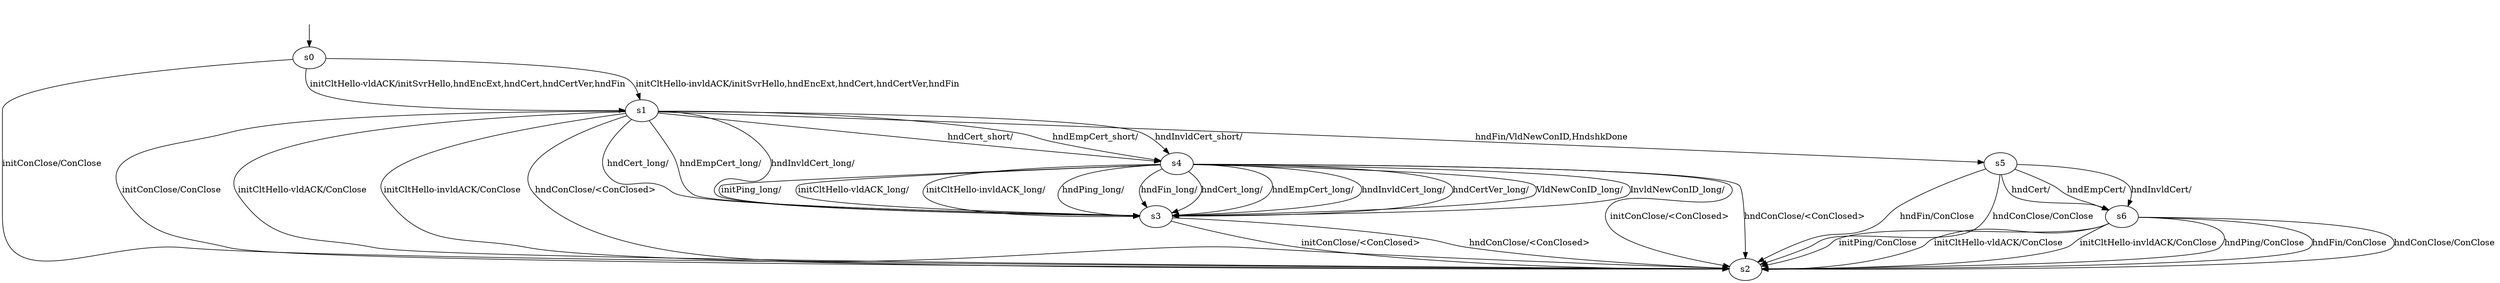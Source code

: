 digraph "xquicModels/xquic-BWRCA-CS-0/learnedModel" {
s0 [label=s0];
s1 [label=s1];
s2 [label=s2];
s3 [label=s3];
s4 [label=s4];
s5 [label=s5];
s6 [label=s6];
s0 -> s2  [label="initConClose/ConClose "];
s0 -> s1  [label="initCltHello-vldACK/initSvrHello,hndEncExt,hndCert,hndCertVer,hndFin "];
s0 -> s1  [label="initCltHello-invldACK/initSvrHello,hndEncExt,hndCert,hndCertVer,hndFin "];
s1 -> s2  [label="initConClose/ConClose "];
s1 -> s2  [label="initCltHello-vldACK/ConClose "];
s1 -> s2  [label="initCltHello-invldACK/ConClose "];
s1 -> s5  [label="hndFin/VldNewConID,HndshkDone "];
s1 -> s2  [label="hndConClose/<ConClosed> "];
s1 -> s4  [label="hndCert_short/ "];
s1 -> s4  [label="hndEmpCert_short/ "];
s1 -> s4  [label="hndInvldCert_short/ "];
s1 -> s3  [label="hndCert_long/ "];
s1 -> s3  [label="hndEmpCert_long/ "];
s1 -> s3  [label="hndInvldCert_long/ "];
s3 -> s2  [label="initConClose/<ConClosed> "];
s3 -> s2  [label="hndConClose/<ConClosed> "];
s4 -> s2  [label="initConClose/<ConClosed> "];
s4 -> s2  [label="hndConClose/<ConClosed> "];
s4 -> s3  [label="initPing_long/ "];
s4 -> s3  [label="initCltHello-vldACK_long/ "];
s4 -> s3  [label="initCltHello-invldACK_long/ "];
s4 -> s3  [label="hndPing_long/ "];
s4 -> s3  [label="hndFin_long/ "];
s4 -> s3  [label="hndCert_long/ "];
s4 -> s3  [label="hndEmpCert_long/ "];
s4 -> s3  [label="hndInvldCert_long/ "];
s4 -> s3  [label="hndCertVer_long/ "];
s4 -> s3  [label="VldNewConID_long/ "];
s4 -> s3  [label="InvldNewConID_long/ "];
s5 -> s2  [label="hndFin/ConClose "];
s5 -> s2  [label="hndConClose/ConClose "];
s5 -> s6  [label="hndCert/ "];
s5 -> s6  [label="hndEmpCert/ "];
s5 -> s6  [label="hndInvldCert/ "];
s6 -> s2  [label="initPing/ConClose "];
s6 -> s2  [label="initCltHello-vldACK/ConClose "];
s6 -> s2  [label="initCltHello-invldACK/ConClose "];
s6 -> s2  [label="hndPing/ConClose "];
s6 -> s2  [label="hndFin/ConClose "];
s6 -> s2  [label="hndConClose/ConClose "];
__start0 [label="", shape=none];
__start0 -> s0  [label=""];
}
